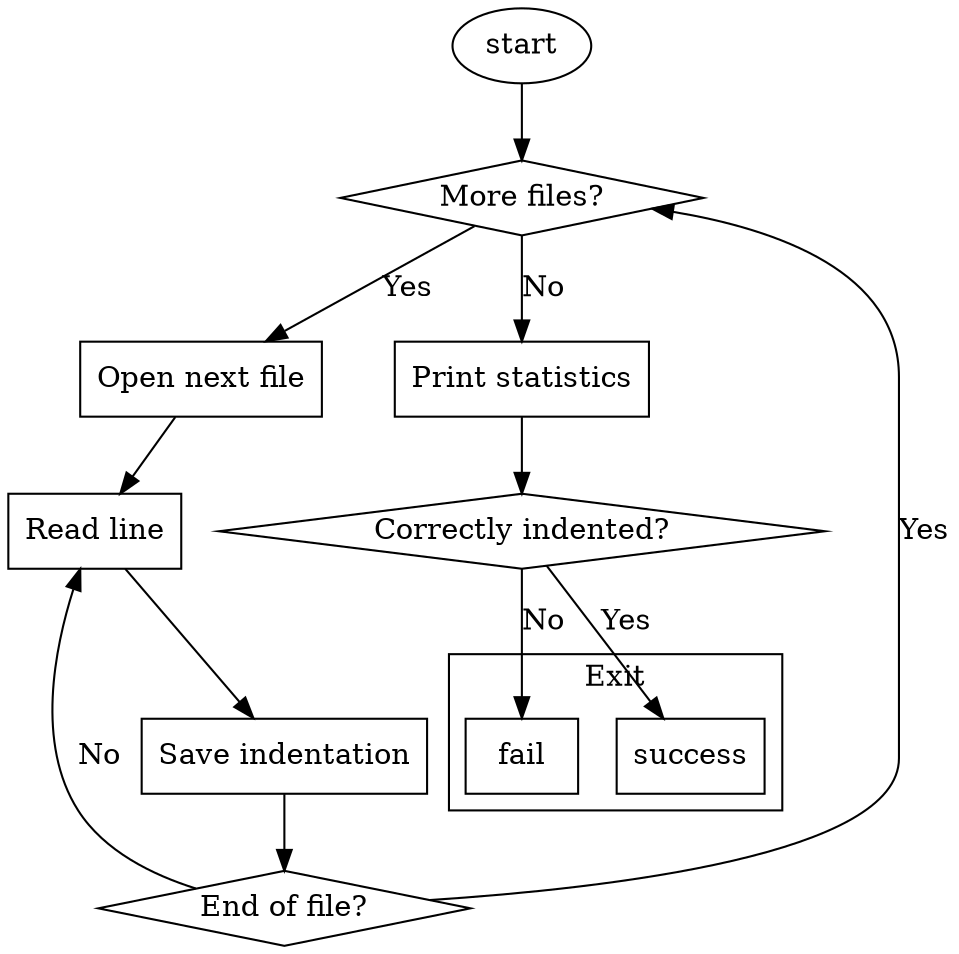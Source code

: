 digraph Verbose {
    start;

    node [
        shape = "diamond"
    ];
    more_files [
        label = "More files?"
    ]
    eof [
        label = "End of file?"
    ];
    tests [
        label = "Correctly indented?"
    ];

    node [
        shape = rect
    ];
    open_file [
        label = "Open next file"
    ];
    read_line [
        label = "Read line"
    ];
    save_indentation [
        label = "Save indentation"
    ];
    print [
        label = "Print statistics"
    ];

    subgraph cluster_exit {
        label = "Exit";
        fail;
        success;
    }

    start -> more_files;

    more_files -> open_file [
        label = Yes
    ];
    more_files -> print [
        label = No
    ];
    print -> tests;
    open_file -> read_line;
    read_line -> save_indentation;

    save_indentation -> eof;

    tests -> success [
        label = Yes
    ];
    tests -> fail [
        label = No
    ];

    eof -> more_files [
        label = Yes
    ];
    eof -> read_line [
        label = No
    ];
}
